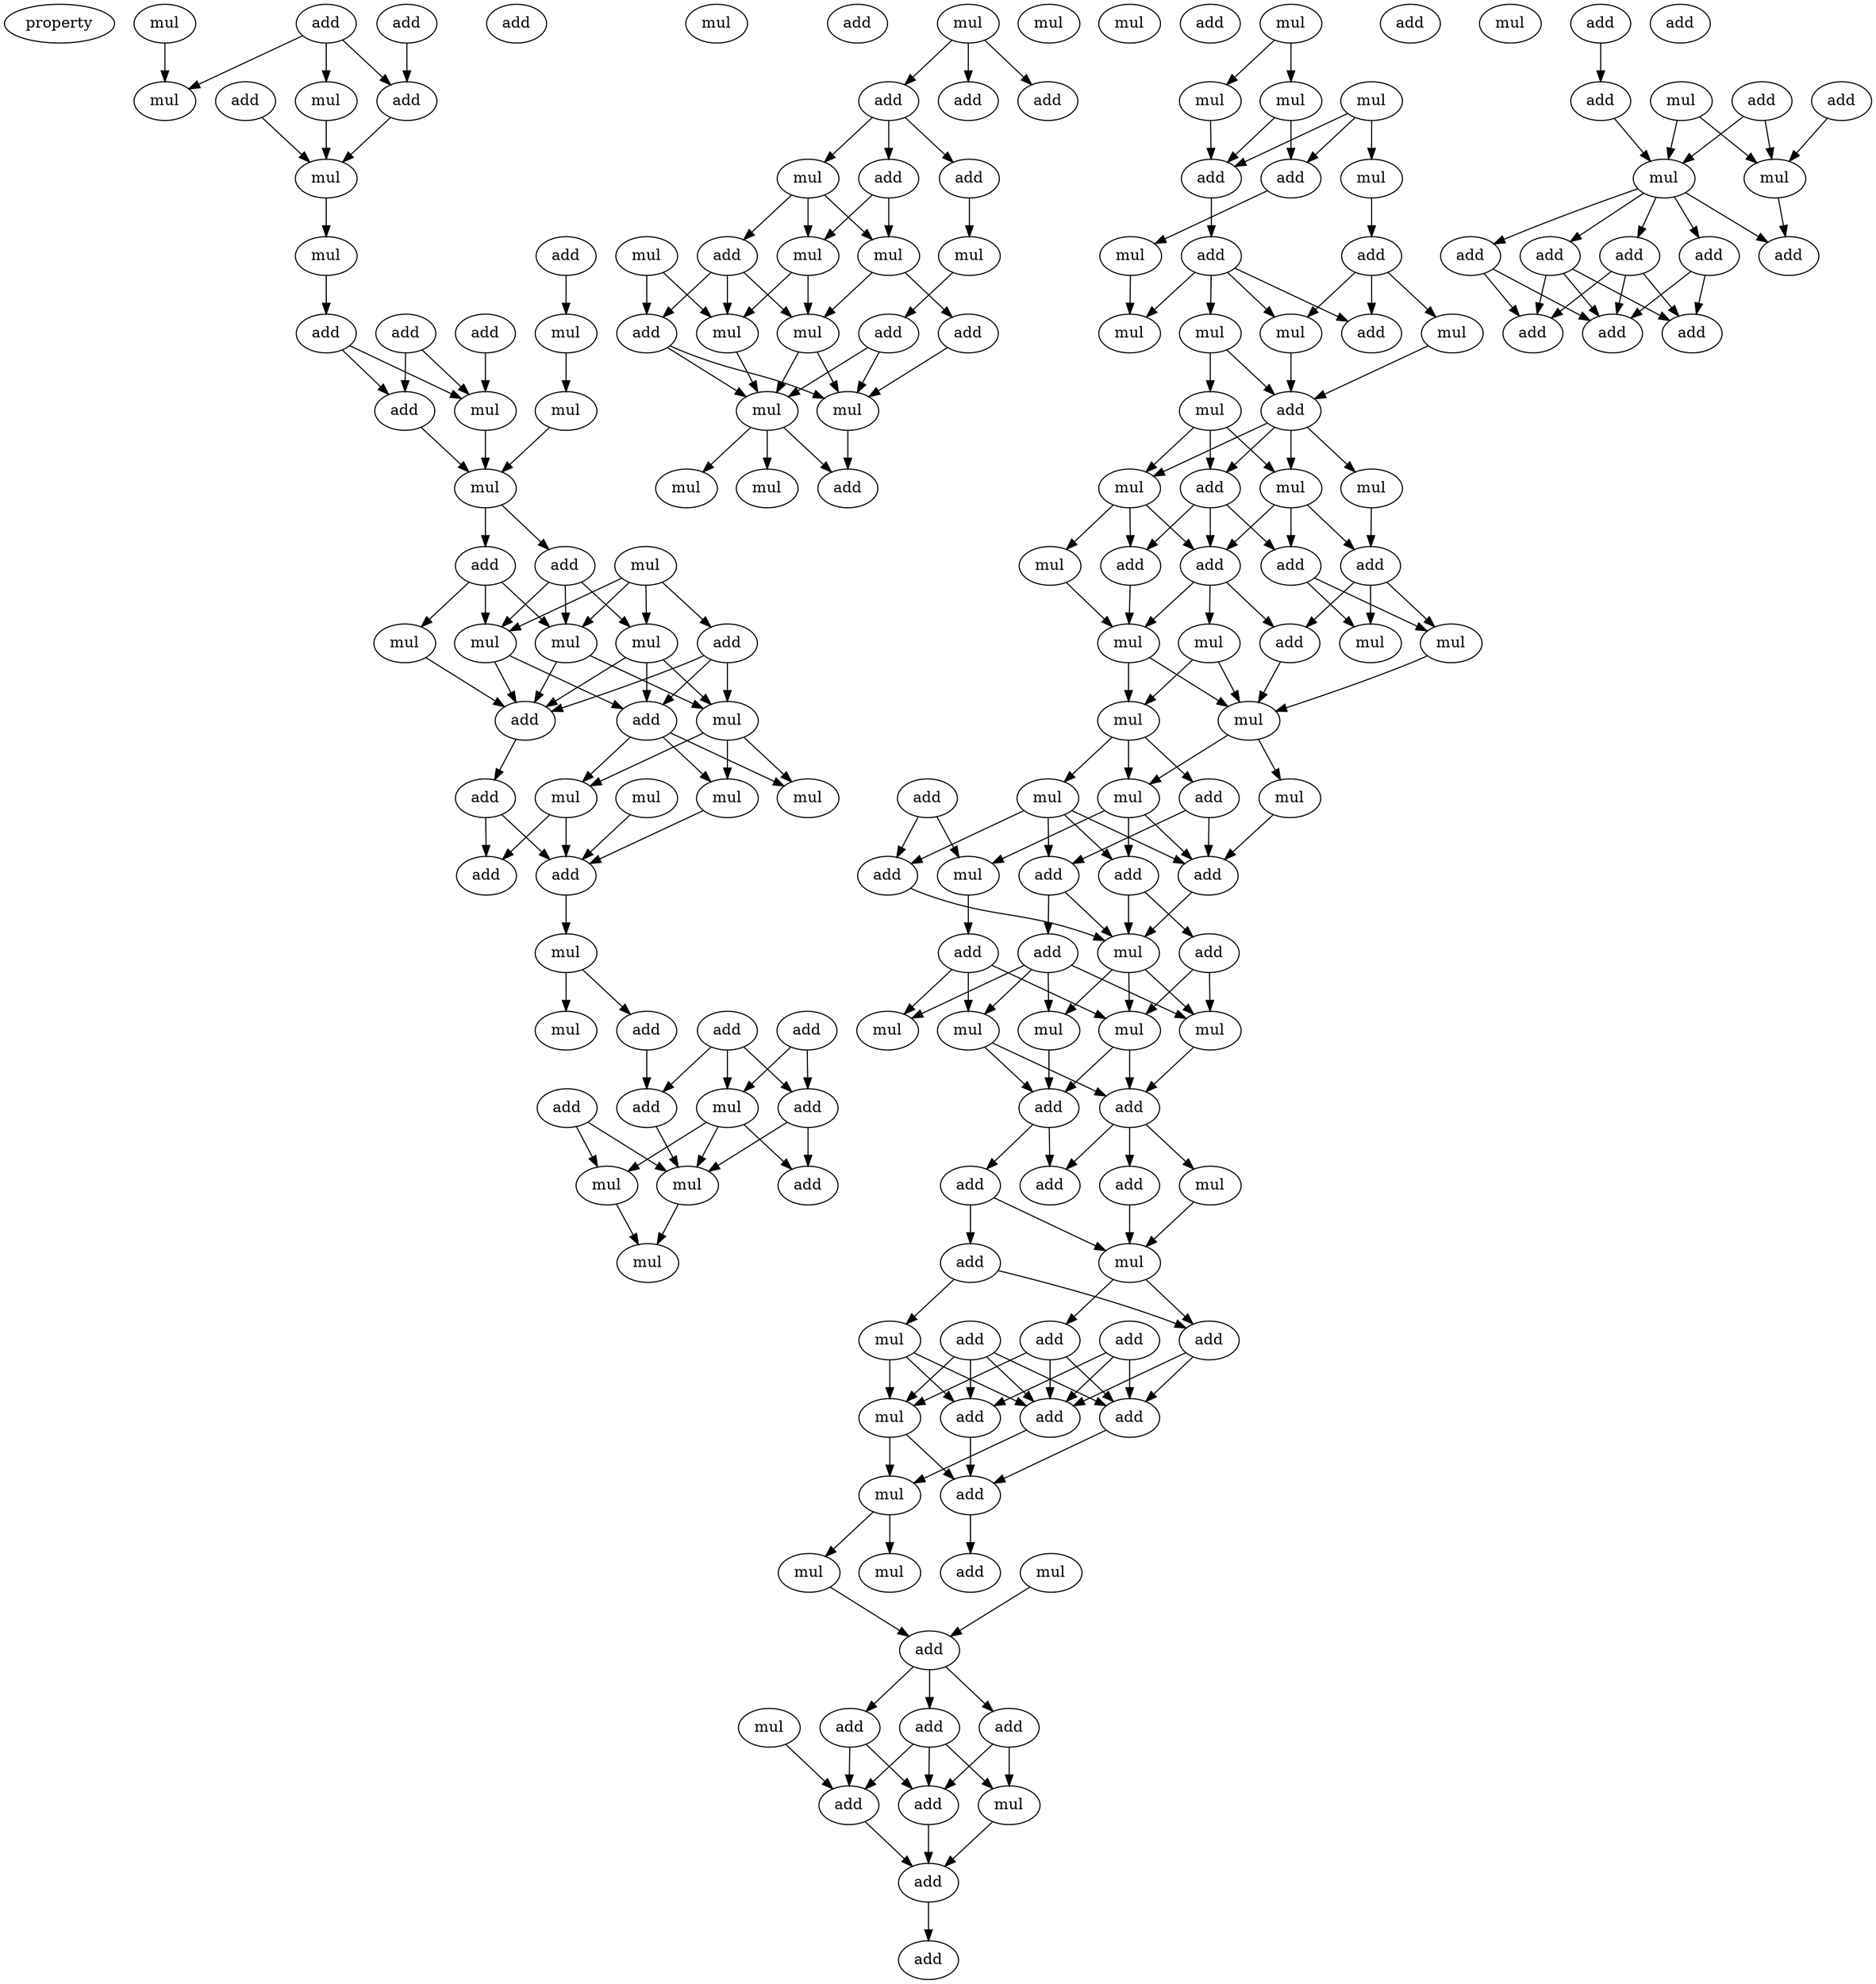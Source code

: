 digraph {
    node [fontcolor=black]
    property [mul=2,lf=1.4]
    0 [ label = mul ];
    1 [ label = add ];
    2 [ label = add ];
    3 [ label = mul ];
    4 [ label = add ];
    5 [ label = add ];
    6 [ label = mul ];
    7 [ label = add ];
    8 [ label = mul ];
    9 [ label = mul ];
    10 [ label = add ];
    11 [ label = add ];
    12 [ label = add ];
    13 [ label = add ];
    14 [ label = mul ];
    15 [ label = add ];
    16 [ label = mul ];
    17 [ label = mul ];
    18 [ label = mul ];
    19 [ label = add ];
    20 [ label = mul ];
    21 [ label = mul ];
    22 [ label = add ];
    23 [ label = add ];
    24 [ label = mul ];
    25 [ label = mul ];
    26 [ label = mul ];
    27 [ label = mul ];
    28 [ label = add ];
    29 [ label = add ];
    30 [ label = add ];
    31 [ label = mul ];
    32 [ label = add ];
    33 [ label = mul ];
    34 [ label = mul ];
    35 [ label = mul ];
    36 [ label = mul ];
    37 [ label = add ];
    38 [ label = add ];
    39 [ label = mul ];
    40 [ label = add ];
    41 [ label = mul ];
    42 [ label = add ];
    43 [ label = add ];
    44 [ label = add ];
    45 [ label = mul ];
    46 [ label = add ];
    47 [ label = add ];
    48 [ label = mul ];
    49 [ label = mul ];
    50 [ label = add ];
    51 [ label = mul ];
    52 [ label = mul ];
    53 [ label = add ];
    54 [ label = add ];
    55 [ label = add ];
    56 [ label = mul ];
    57 [ label = add ];
    58 [ label = add ];
    59 [ label = mul ];
    60 [ label = mul ];
    61 [ label = mul ];
    62 [ label = add ];
    63 [ label = mul ];
    64 [ label = mul ];
    65 [ label = add ];
    66 [ label = add ];
    67 [ label = add ];
    68 [ label = mul ];
    69 [ label = mul ];
    70 [ label = mul ];
    71 [ label = mul ];
    72 [ label = mul ];
    73 [ label = add ];
    74 [ label = mul ];
    75 [ label = mul ];
    76 [ label = add ];
    77 [ label = mul ];
    78 [ label = mul ];
    79 [ label = mul ];
    80 [ label = add ];
    81 [ label = mul ];
    82 [ label = add ];
    83 [ label = mul ];
    84 [ label = add ];
    85 [ label = mul ];
    86 [ label = add ];
    87 [ label = add ];
    88 [ label = add ];
    89 [ label = mul ];
    90 [ label = mul ];
    91 [ label = mul ];
    92 [ label = mul ];
    93 [ label = mul ];
    94 [ label = add ];
    95 [ label = mul ];
    96 [ label = add ];
    97 [ label = mul ];
    98 [ label = mul ];
    99 [ label = mul ];
    100 [ label = add ];
    101 [ label = add ];
    102 [ label = add ];
    103 [ label = add ];
    104 [ label = mul ];
    105 [ label = mul ];
    106 [ label = add ];
    107 [ label = mul ];
    108 [ label = mul ];
    109 [ label = mul ];
    110 [ label = mul ];
    111 [ label = mul ];
    112 [ label = add ];
    113 [ label = add ];
    114 [ label = mul ];
    115 [ label = mul ];
    116 [ label = add ];
    117 [ label = mul ];
    118 [ label = add ];
    119 [ label = add ];
    120 [ label = add ];
    121 [ label = add ];
    122 [ label = add ];
    123 [ label = mul ];
    124 [ label = add ];
    125 [ label = mul ];
    126 [ label = mul ];
    127 [ label = mul ];
    128 [ label = mul ];
    129 [ label = mul ];
    130 [ label = add ];
    131 [ label = add ];
    132 [ label = add ];
    133 [ label = add ];
    134 [ label = add ];
    135 [ label = mul ];
    136 [ label = mul ];
    137 [ label = add ];
    138 [ label = add ];
    139 [ label = add ];
    140 [ label = add ];
    141 [ label = add ];
    142 [ label = mul ];
    143 [ label = add ];
    144 [ label = add ];
    145 [ label = add ];
    146 [ label = mul ];
    147 [ label = mul ];
    148 [ label = add ];
    149 [ label = mul ];
    150 [ label = mul ];
    151 [ label = mul ];
    152 [ label = add ];
    153 [ label = add ];
    154 [ label = add ];
    155 [ label = add ];
    156 [ label = mul ];
    157 [ label = add ];
    158 [ label = add ];
    159 [ label = add ];
    160 [ label = mul ];
    161 [ label = add ];
    162 [ label = add ];
    163 [ label = mul ];
    164 [ label = add ];
    165 [ label = mul ];
    166 [ label = add ];
    167 [ label = add ];
    168 [ label = add ];
    169 [ label = add ];
    170 [ label = mul ];
    171 [ label = mul ];
    172 [ label = add ];
    173 [ label = add ];
    174 [ label = add ];
    175 [ label = add ];
    176 [ label = add ];
    177 [ label = add ];
    178 [ label = add ];
    179 [ label = add ];
    0 -> 3 [ name = 0 ];
    1 -> 7 [ name = 1 ];
    2 -> 3 [ name = 2 ];
    2 -> 6 [ name = 3 ];
    2 -> 7 [ name = 4 ];
    4 -> 8 [ name = 5 ];
    6 -> 8 [ name = 6 ];
    7 -> 8 [ name = 7 ];
    8 -> 9 [ name = 8 ];
    9 -> 11 [ name = 9 ];
    10 -> 14 [ name = 10 ];
    11 -> 15 [ name = 11 ];
    11 -> 18 [ name = 12 ];
    12 -> 15 [ name = 13 ];
    12 -> 18 [ name = 14 ];
    13 -> 18 [ name = 15 ];
    14 -> 16 [ name = 16 ];
    15 -> 20 [ name = 17 ];
    16 -> 20 [ name = 18 ];
    18 -> 20 [ name = 19 ];
    20 -> 22 [ name = 20 ];
    20 -> 23 [ name = 21 ];
    21 -> 24 [ name = 22 ];
    21 -> 25 [ name = 23 ];
    21 -> 26 [ name = 24 ];
    21 -> 28 [ name = 25 ];
    22 -> 25 [ name = 26 ];
    22 -> 26 [ name = 27 ];
    22 -> 27 [ name = 28 ];
    23 -> 24 [ name = 29 ];
    23 -> 25 [ name = 30 ];
    23 -> 26 [ name = 31 ];
    24 -> 29 [ name = 32 ];
    24 -> 30 [ name = 33 ];
    24 -> 31 [ name = 34 ];
    25 -> 29 [ name = 35 ];
    25 -> 30 [ name = 36 ];
    26 -> 30 [ name = 37 ];
    26 -> 31 [ name = 38 ];
    27 -> 30 [ name = 39 ];
    28 -> 29 [ name = 40 ];
    28 -> 30 [ name = 41 ];
    28 -> 31 [ name = 42 ];
    29 -> 33 [ name = 43 ];
    29 -> 34 [ name = 44 ];
    29 -> 36 [ name = 45 ];
    30 -> 32 [ name = 46 ];
    31 -> 33 [ name = 47 ];
    31 -> 34 [ name = 48 ];
    31 -> 36 [ name = 49 ];
    32 -> 37 [ name = 50 ];
    32 -> 38 [ name = 51 ];
    33 -> 38 [ name = 52 ];
    34 -> 37 [ name = 53 ];
    34 -> 38 [ name = 54 ];
    35 -> 38 [ name = 55 ];
    38 -> 39 [ name = 56 ];
    39 -> 41 [ name = 57 ];
    39 -> 42 [ name = 58 ];
    40 -> 45 [ name = 59 ];
    40 -> 47 [ name = 60 ];
    42 -> 46 [ name = 61 ];
    43 -> 45 [ name = 62 ];
    43 -> 46 [ name = 63 ];
    43 -> 47 [ name = 64 ];
    44 -> 48 [ name = 65 ];
    44 -> 49 [ name = 66 ];
    45 -> 48 [ name = 67 ];
    45 -> 49 [ name = 68 ];
    45 -> 50 [ name = 69 ];
    46 -> 49 [ name = 70 ];
    47 -> 49 [ name = 71 ];
    47 -> 50 [ name = 72 ];
    48 -> 51 [ name = 73 ];
    49 -> 51 [ name = 74 ];
    52 -> 53 [ name = 75 ];
    52 -> 54 [ name = 76 ];
    52 -> 55 [ name = 77 ];
    53 -> 56 [ name = 78 ];
    53 -> 57 [ name = 79 ];
    53 -> 58 [ name = 80 ];
    56 -> 59 [ name = 81 ];
    56 -> 60 [ name = 82 ];
    56 -> 62 [ name = 83 ];
    57 -> 63 [ name = 84 ];
    58 -> 59 [ name = 85 ];
    58 -> 60 [ name = 86 ];
    59 -> 64 [ name = 87 ];
    59 -> 68 [ name = 88 ];
    60 -> 66 [ name = 89 ];
    60 -> 68 [ name = 90 ];
    61 -> 64 [ name = 91 ];
    61 -> 65 [ name = 92 ];
    62 -> 64 [ name = 93 ];
    62 -> 65 [ name = 94 ];
    62 -> 68 [ name = 95 ];
    63 -> 67 [ name = 96 ];
    64 -> 70 [ name = 97 ];
    65 -> 69 [ name = 98 ];
    65 -> 70 [ name = 99 ];
    66 -> 69 [ name = 100 ];
    67 -> 69 [ name = 101 ];
    67 -> 70 [ name = 102 ];
    68 -> 69 [ name = 103 ];
    68 -> 70 [ name = 104 ];
    69 -> 73 [ name = 105 ];
    70 -> 72 [ name = 106 ];
    70 -> 73 [ name = 107 ];
    70 -> 74 [ name = 108 ];
    77 -> 78 [ name = 109 ];
    77 -> 81 [ name = 110 ];
    78 -> 82 [ name = 111 ];
    79 -> 82 [ name = 112 ];
    79 -> 83 [ name = 113 ];
    79 -> 84 [ name = 114 ];
    81 -> 82 [ name = 115 ];
    81 -> 84 [ name = 116 ];
    82 -> 87 [ name = 117 ];
    83 -> 86 [ name = 118 ];
    84 -> 85 [ name = 119 ];
    85 -> 92 [ name = 120 ];
    86 -> 88 [ name = 121 ];
    86 -> 89 [ name = 122 ];
    86 -> 90 [ name = 123 ];
    87 -> 88 [ name = 124 ];
    87 -> 89 [ name = 125 ];
    87 -> 91 [ name = 126 ];
    87 -> 92 [ name = 127 ];
    89 -> 94 [ name = 128 ];
    90 -> 94 [ name = 129 ];
    91 -> 93 [ name = 130 ];
    91 -> 94 [ name = 131 ];
    93 -> 95 [ name = 132 ];
    93 -> 96 [ name = 133 ];
    93 -> 97 [ name = 134 ];
    94 -> 95 [ name = 135 ];
    94 -> 96 [ name = 136 ];
    94 -> 97 [ name = 137 ];
    94 -> 98 [ name = 138 ];
    95 -> 100 [ name = 139 ];
    95 -> 101 [ name = 140 ];
    95 -> 102 [ name = 141 ];
    96 -> 101 [ name = 142 ];
    96 -> 102 [ name = 143 ];
    96 -> 103 [ name = 144 ];
    97 -> 99 [ name = 145 ];
    97 -> 102 [ name = 146 ];
    97 -> 103 [ name = 147 ];
    98 -> 100 [ name = 148 ];
    99 -> 108 [ name = 149 ];
    100 -> 104 [ name = 150 ];
    100 -> 105 [ name = 151 ];
    100 -> 106 [ name = 152 ];
    101 -> 104 [ name = 153 ];
    101 -> 105 [ name = 154 ];
    102 -> 106 [ name = 155 ];
    102 -> 107 [ name = 156 ];
    102 -> 108 [ name = 157 ];
    103 -> 108 [ name = 158 ];
    104 -> 110 [ name = 159 ];
    106 -> 110 [ name = 160 ];
    107 -> 109 [ name = 161 ];
    107 -> 110 [ name = 162 ];
    108 -> 109 [ name = 163 ];
    108 -> 110 [ name = 164 ];
    109 -> 111 [ name = 165 ];
    109 -> 112 [ name = 166 ];
    109 -> 115 [ name = 167 ];
    110 -> 114 [ name = 168 ];
    110 -> 115 [ name = 169 ];
    111 -> 116 [ name = 170 ];
    111 -> 118 [ name = 171 ];
    111 -> 119 [ name = 172 ];
    111 -> 120 [ name = 173 ];
    112 -> 118 [ name = 174 ];
    112 -> 119 [ name = 175 ];
    113 -> 117 [ name = 176 ];
    113 -> 120 [ name = 177 ];
    114 -> 119 [ name = 178 ];
    115 -> 116 [ name = 179 ];
    115 -> 117 [ name = 180 ];
    115 -> 119 [ name = 181 ];
    116 -> 123 [ name = 182 ];
    116 -> 124 [ name = 183 ];
    117 -> 122 [ name = 184 ];
    118 -> 121 [ name = 185 ];
    118 -> 123 [ name = 186 ];
    119 -> 123 [ name = 187 ];
    120 -> 123 [ name = 188 ];
    121 -> 125 [ name = 189 ];
    121 -> 126 [ name = 190 ];
    121 -> 128 [ name = 191 ];
    121 -> 129 [ name = 192 ];
    122 -> 126 [ name = 193 ];
    122 -> 127 [ name = 194 ];
    122 -> 129 [ name = 195 ];
    123 -> 125 [ name = 196 ];
    123 -> 127 [ name = 197 ];
    123 -> 128 [ name = 198 ];
    124 -> 127 [ name = 199 ];
    124 -> 128 [ name = 200 ];
    125 -> 130 [ name = 201 ];
    127 -> 130 [ name = 202 ];
    127 -> 131 [ name = 203 ];
    128 -> 131 [ name = 204 ];
    129 -> 130 [ name = 205 ];
    129 -> 131 [ name = 206 ];
    130 -> 132 [ name = 207 ];
    130 -> 134 [ name = 208 ];
    131 -> 132 [ name = 209 ];
    131 -> 133 [ name = 210 ];
    131 -> 135 [ name = 211 ];
    133 -> 136 [ name = 212 ];
    134 -> 136 [ name = 213 ];
    134 -> 137 [ name = 214 ];
    135 -> 136 [ name = 215 ];
    136 -> 138 [ name = 216 ];
    136 -> 139 [ name = 217 ];
    137 -> 138 [ name = 218 ];
    137 -> 142 [ name = 219 ];
    138 -> 144 [ name = 220 ];
    138 -> 145 [ name = 221 ];
    139 -> 144 [ name = 222 ];
    139 -> 145 [ name = 223 ];
    139 -> 146 [ name = 224 ];
    140 -> 143 [ name = 225 ];
    140 -> 144 [ name = 226 ];
    140 -> 145 [ name = 227 ];
    140 -> 146 [ name = 228 ];
    141 -> 143 [ name = 229 ];
    141 -> 144 [ name = 230 ];
    141 -> 145 [ name = 231 ];
    142 -> 143 [ name = 232 ];
    142 -> 144 [ name = 233 ];
    142 -> 146 [ name = 234 ];
    143 -> 148 [ name = 235 ];
    144 -> 147 [ name = 236 ];
    145 -> 148 [ name = 237 ];
    146 -> 147 [ name = 238 ];
    146 -> 148 [ name = 239 ];
    147 -> 150 [ name = 240 ];
    147 -> 151 [ name = 241 ];
    148 -> 152 [ name = 242 ];
    149 -> 153 [ name = 243 ];
    150 -> 153 [ name = 244 ];
    153 -> 154 [ name = 245 ];
    153 -> 155 [ name = 246 ];
    153 -> 157 [ name = 247 ];
    154 -> 158 [ name = 248 ];
    154 -> 159 [ name = 249 ];
    155 -> 158 [ name = 250 ];
    155 -> 159 [ name = 251 ];
    155 -> 160 [ name = 252 ];
    156 -> 158 [ name = 253 ];
    157 -> 159 [ name = 254 ];
    157 -> 160 [ name = 255 ];
    158 -> 161 [ name = 256 ];
    159 -> 161 [ name = 257 ];
    160 -> 161 [ name = 258 ];
    161 -> 162 [ name = 259 ];
    164 -> 168 [ name = 260 ];
    165 -> 170 [ name = 261 ];
    165 -> 171 [ name = 262 ];
    166 -> 170 [ name = 263 ];
    166 -> 171 [ name = 264 ];
    168 -> 171 [ name = 265 ];
    169 -> 170 [ name = 266 ];
    170 -> 174 [ name = 267 ];
    171 -> 172 [ name = 268 ];
    171 -> 173 [ name = 269 ];
    171 -> 174 [ name = 270 ];
    171 -> 175 [ name = 271 ];
    171 -> 176 [ name = 272 ];
    172 -> 177 [ name = 273 ];
    172 -> 178 [ name = 274 ];
    172 -> 179 [ name = 275 ];
    173 -> 177 [ name = 276 ];
    173 -> 178 [ name = 277 ];
    173 -> 179 [ name = 278 ];
    175 -> 177 [ name = 279 ];
    175 -> 178 [ name = 280 ];
    176 -> 178 [ name = 281 ];
    176 -> 179 [ name = 282 ];
}
